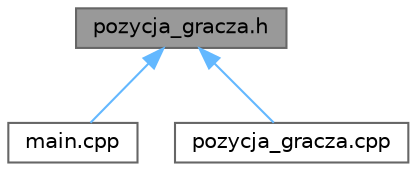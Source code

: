 digraph "pozycja_gracza.h"
{
 // LATEX_PDF_SIZE
  bgcolor="transparent";
  edge [fontname=Helvetica,fontsize=10,labelfontname=Helvetica,labelfontsize=10];
  node [fontname=Helvetica,fontsize=10,shape=box,height=0.2,width=0.4];
  Node1 [label="pozycja_gracza.h",height=0.2,width=0.4,color="gray40", fillcolor="grey60", style="filled", fontcolor="black",tooltip=" "];
  Node1 -> Node2 [dir="back",color="steelblue1",style="solid"];
  Node2 [label="main.cpp",height=0.2,width=0.4,color="grey40", fillcolor="white", style="filled",URL="$main_8cpp.html",tooltip=" "];
  Node1 -> Node3 [dir="back",color="steelblue1",style="solid"];
  Node3 [label="pozycja_gracza.cpp",height=0.2,width=0.4,color="grey40", fillcolor="white", style="filled",URL="$pozycja__gracza_8cpp.html",tooltip=" "];
}
